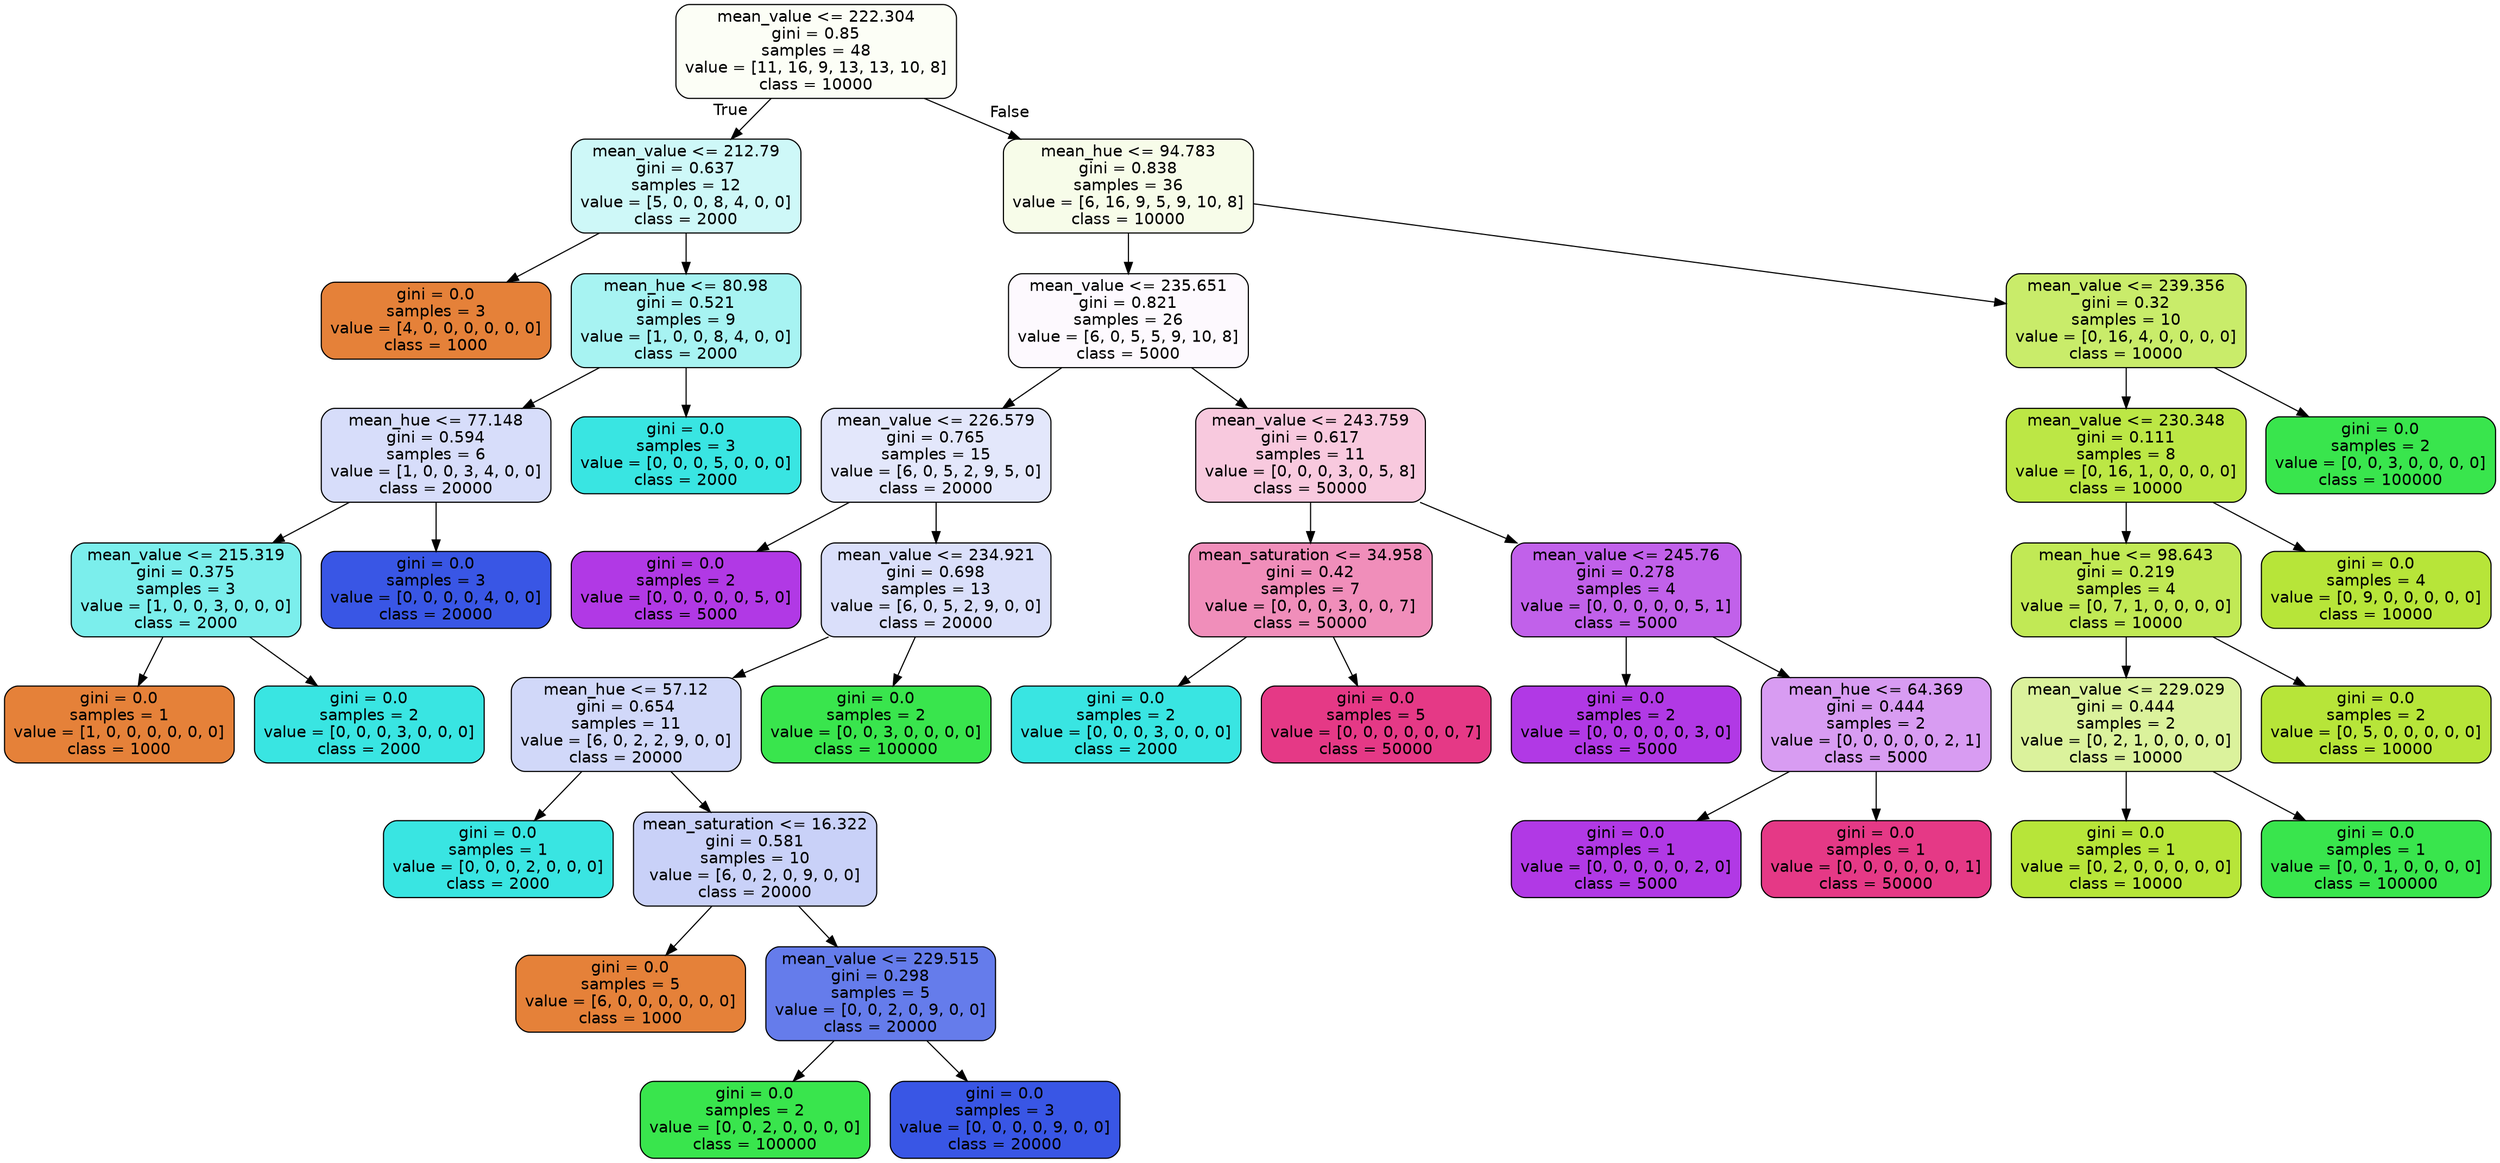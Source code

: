 digraph Tree {
node [shape=box, style="filled, rounded", color="black", fontname="helvetica"] ;
edge [fontname="helvetica"] ;
0 [label="mean_value <= 222.304\ngini = 0.85\nsamples = 48\nvalue = [11, 16, 9, 13, 13, 10, 8]\nclass = 10000", fillcolor="#fcfef6"] ;
1 [label="mean_value <= 212.79\ngini = 0.637\nsamples = 12\nvalue = [5, 0, 0, 8, 4, 0, 0]\nclass = 2000", fillcolor="#cef8f8"] ;
0 -> 1 [labeldistance=2.5, labelangle=45, headlabel="True"] ;
2 [label="gini = 0.0\nsamples = 3\nvalue = [4, 0, 0, 0, 0, 0, 0]\nclass = 1000", fillcolor="#e58139"] ;
1 -> 2 ;
3 [label="mean_hue <= 80.98\ngini = 0.521\nsamples = 9\nvalue = [1, 0, 0, 8, 4, 0, 0]\nclass = 2000", fillcolor="#a7f3f2"] ;
1 -> 3 ;
4 [label="mean_hue <= 77.148\ngini = 0.594\nsamples = 6\nvalue = [1, 0, 0, 3, 4, 0, 0]\nclass = 20000", fillcolor="#d7ddfa"] ;
3 -> 4 ;
5 [label="mean_value <= 215.319\ngini = 0.375\nsamples = 3\nvalue = [1, 0, 0, 3, 0, 0, 0]\nclass = 2000", fillcolor="#7beeec"] ;
4 -> 5 ;
6 [label="gini = 0.0\nsamples = 1\nvalue = [1, 0, 0, 0, 0, 0, 0]\nclass = 1000", fillcolor="#e58139"] ;
5 -> 6 ;
7 [label="gini = 0.0\nsamples = 2\nvalue = [0, 0, 0, 3, 0, 0, 0]\nclass = 2000", fillcolor="#39e5e2"] ;
5 -> 7 ;
8 [label="gini = 0.0\nsamples = 3\nvalue = [0, 0, 0, 0, 4, 0, 0]\nclass = 20000", fillcolor="#3956e5"] ;
4 -> 8 ;
9 [label="gini = 0.0\nsamples = 3\nvalue = [0, 0, 0, 5, 0, 0, 0]\nclass = 2000", fillcolor="#39e5e2"] ;
3 -> 9 ;
10 [label="mean_hue <= 94.783\ngini = 0.838\nsamples = 36\nvalue = [6, 16, 9, 5, 9, 10, 8]\nclass = 10000", fillcolor="#f7fce9"] ;
0 -> 10 [labeldistance=2.5, labelangle=-45, headlabel="False"] ;
11 [label="mean_value <= 235.651\ngini = 0.821\nsamples = 26\nvalue = [6, 0, 5, 5, 9, 10, 8]\nclass = 5000", fillcolor="#fdf9fe"] ;
10 -> 11 ;
12 [label="mean_value <= 226.579\ngini = 0.765\nsamples = 15\nvalue = [6, 0, 5, 2, 9, 5, 0]\nclass = 20000", fillcolor="#e3e7fb"] ;
11 -> 12 ;
13 [label="gini = 0.0\nsamples = 2\nvalue = [0, 0, 0, 0, 0, 5, 0]\nclass = 5000", fillcolor="#b139e5"] ;
12 -> 13 ;
14 [label="mean_value <= 234.921\ngini = 0.698\nsamples = 13\nvalue = [6, 0, 5, 2, 9, 0, 0]\nclass = 20000", fillcolor="#dadffa"] ;
12 -> 14 ;
15 [label="mean_hue <= 57.12\ngini = 0.654\nsamples = 11\nvalue = [6, 0, 2, 2, 9, 0, 0]\nclass = 20000", fillcolor="#d1d8f9"] ;
14 -> 15 ;
16 [label="gini = 0.0\nsamples = 1\nvalue = [0, 0, 0, 2, 0, 0, 0]\nclass = 2000", fillcolor="#39e5e2"] ;
15 -> 16 ;
17 [label="mean_saturation <= 16.322\ngini = 0.581\nsamples = 10\nvalue = [6, 0, 2, 0, 9, 0, 0]\nclass = 20000", fillcolor="#c9d1f8"] ;
15 -> 17 ;
18 [label="gini = 0.0\nsamples = 5\nvalue = [6, 0, 0, 0, 0, 0, 0]\nclass = 1000", fillcolor="#e58139"] ;
17 -> 18 ;
19 [label="mean_value <= 229.515\ngini = 0.298\nsamples = 5\nvalue = [0, 0, 2, 0, 9, 0, 0]\nclass = 20000", fillcolor="#657ceb"] ;
17 -> 19 ;
20 [label="gini = 0.0\nsamples = 2\nvalue = [0, 0, 2, 0, 0, 0, 0]\nclass = 100000", fillcolor="#39e54d"] ;
19 -> 20 ;
21 [label="gini = 0.0\nsamples = 3\nvalue = [0, 0, 0, 0, 9, 0, 0]\nclass = 20000", fillcolor="#3956e5"] ;
19 -> 21 ;
22 [label="gini = 0.0\nsamples = 2\nvalue = [0, 0, 3, 0, 0, 0, 0]\nclass = 100000", fillcolor="#39e54d"] ;
14 -> 22 ;
23 [label="mean_value <= 243.759\ngini = 0.617\nsamples = 11\nvalue = [0, 0, 0, 3, 0, 5, 8]\nclass = 50000", fillcolor="#f8c9de"] ;
11 -> 23 ;
24 [label="mean_saturation <= 34.958\ngini = 0.42\nsamples = 7\nvalue = [0, 0, 0, 3, 0, 0, 7]\nclass = 50000", fillcolor="#f08eba"] ;
23 -> 24 ;
25 [label="gini = 0.0\nsamples = 2\nvalue = [0, 0, 0, 3, 0, 0, 0]\nclass = 2000", fillcolor="#39e5e2"] ;
24 -> 25 ;
26 [label="gini = 0.0\nsamples = 5\nvalue = [0, 0, 0, 0, 0, 0, 7]\nclass = 50000", fillcolor="#e53986"] ;
24 -> 26 ;
27 [label="mean_value <= 245.76\ngini = 0.278\nsamples = 4\nvalue = [0, 0, 0, 0, 0, 5, 1]\nclass = 5000", fillcolor="#c161ea"] ;
23 -> 27 ;
28 [label="gini = 0.0\nsamples = 2\nvalue = [0, 0, 0, 0, 0, 3, 0]\nclass = 5000", fillcolor="#b139e5"] ;
27 -> 28 ;
29 [label="mean_hue <= 64.369\ngini = 0.444\nsamples = 2\nvalue = [0, 0, 0, 0, 0, 2, 1]\nclass = 5000", fillcolor="#d89cf2"] ;
27 -> 29 ;
30 [label="gini = 0.0\nsamples = 1\nvalue = [0, 0, 0, 0, 0, 2, 0]\nclass = 5000", fillcolor="#b139e5"] ;
29 -> 30 ;
31 [label="gini = 0.0\nsamples = 1\nvalue = [0, 0, 0, 0, 0, 0, 1]\nclass = 50000", fillcolor="#e53986"] ;
29 -> 31 ;
32 [label="mean_value <= 239.356\ngini = 0.32\nsamples = 10\nvalue = [0, 16, 4, 0, 0, 0, 0]\nclass = 10000", fillcolor="#c9ec6a"] ;
10 -> 32 ;
33 [label="mean_value <= 230.348\ngini = 0.111\nsamples = 8\nvalue = [0, 16, 1, 0, 0, 0, 0]\nclass = 10000", fillcolor="#bce745"] ;
32 -> 33 ;
34 [label="mean_hue <= 98.643\ngini = 0.219\nsamples = 4\nvalue = [0, 7, 1, 0, 0, 0, 0]\nclass = 10000", fillcolor="#c1e955"] ;
33 -> 34 ;
35 [label="mean_value <= 229.029\ngini = 0.444\nsamples = 2\nvalue = [0, 2, 1, 0, 0, 0, 0]\nclass = 10000", fillcolor="#dbf29c"] ;
34 -> 35 ;
36 [label="gini = 0.0\nsamples = 1\nvalue = [0, 2, 0, 0, 0, 0, 0]\nclass = 10000", fillcolor="#b7e539"] ;
35 -> 36 ;
37 [label="gini = 0.0\nsamples = 1\nvalue = [0, 0, 1, 0, 0, 0, 0]\nclass = 100000", fillcolor="#39e54d"] ;
35 -> 37 ;
38 [label="gini = 0.0\nsamples = 2\nvalue = [0, 5, 0, 0, 0, 0, 0]\nclass = 10000", fillcolor="#b7e539"] ;
34 -> 38 ;
39 [label="gini = 0.0\nsamples = 4\nvalue = [0, 9, 0, 0, 0, 0, 0]\nclass = 10000", fillcolor="#b7e539"] ;
33 -> 39 ;
40 [label="gini = 0.0\nsamples = 2\nvalue = [0, 0, 3, 0, 0, 0, 0]\nclass = 100000", fillcolor="#39e54d"] ;
32 -> 40 ;
}